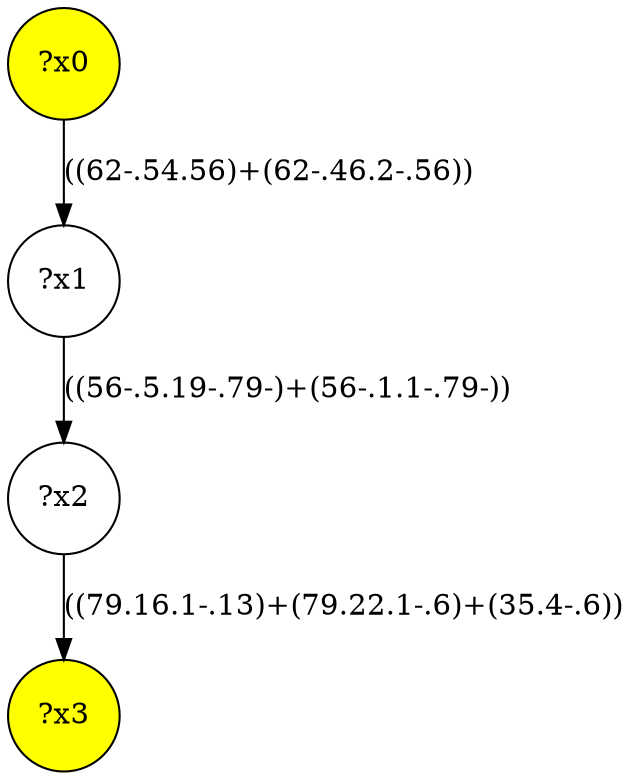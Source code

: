 digraph g {
	x0 [fillcolor="yellow", style="filled," shape=circle, label="?x0"];
	x3 [fillcolor="yellow", style="filled," shape=circle, label="?x3"];
	x1 [shape=circle, label="?x1"];
	x0 -> x1 [label="((62-.54.56)+(62-.46.2-.56))"];
	x2 [shape=circle, label="?x2"];
	x1 -> x2 [label="((56-.5.19-.79-)+(56-.1.1-.79-))"];
	x2 -> x3 [label="((79.16.1-.13)+(79.22.1-.6)+(35.4-.6))"];
}
